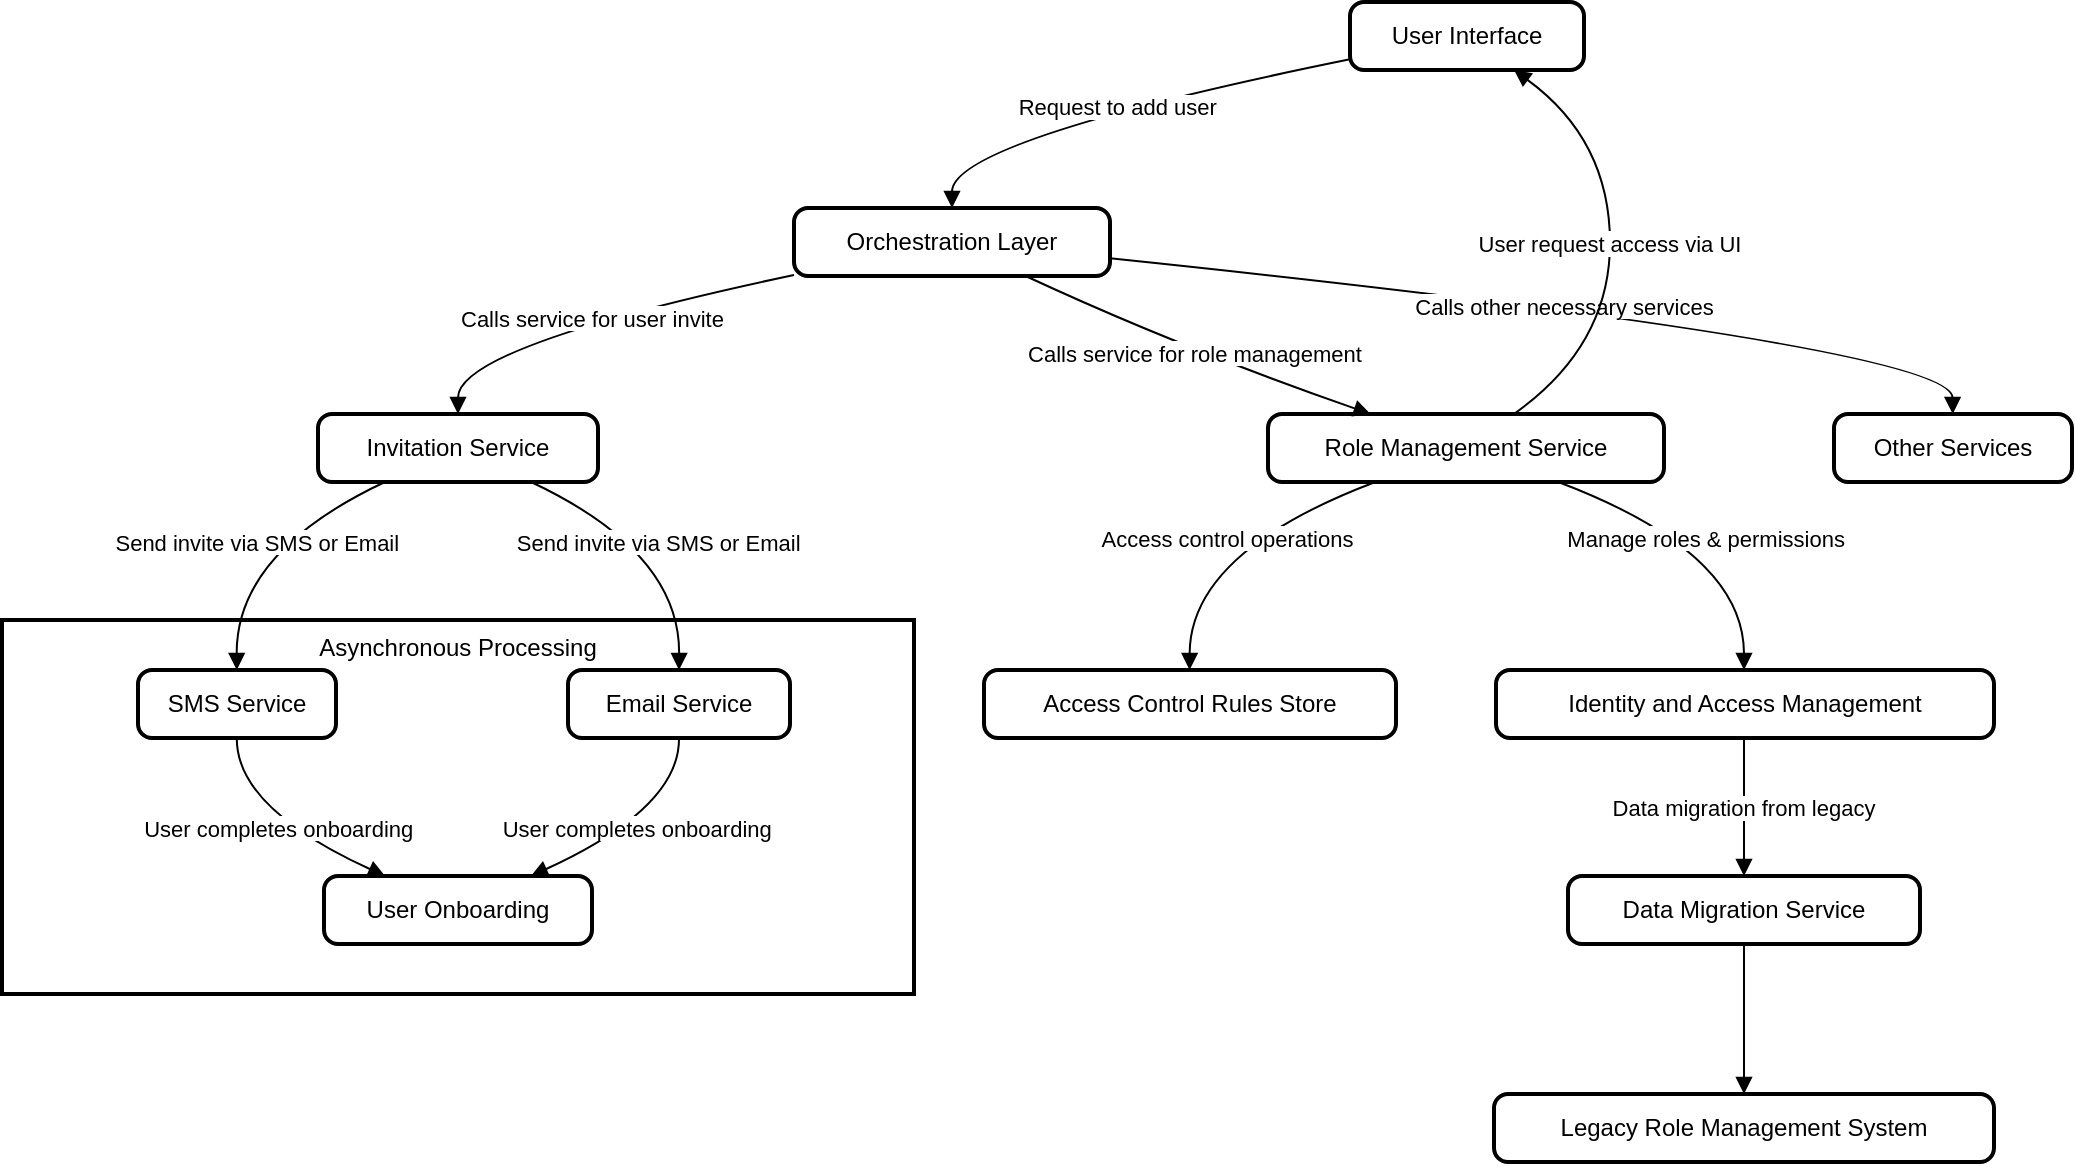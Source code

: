 <mxfile version="24.0.8" type="github">
  <diagram name="Page-1" id="u-Xz7IK_sM0vWQUWLeAe">
    <mxGraphModel dx="2954" dy="1098" grid="1" gridSize="10" guides="1" tooltips="1" connect="1" arrows="1" fold="1" page="1" pageScale="1" pageWidth="850" pageHeight="1100" math="0" shadow="0">
      <root>
        <mxCell id="0" />
        <mxCell id="1" parent="0" />
        <mxCell id="qfTNhr1FkpP1bmgmYpna-1" value="Asynchronous Processing" style="whiteSpace=wrap;strokeWidth=2;verticalAlign=top;" vertex="1" parent="1">
          <mxGeometry x="20" y="361" width="456" height="187" as="geometry" />
        </mxCell>
        <mxCell id="qfTNhr1FkpP1bmgmYpna-2" value="SMS Service" style="rounded=1;absoluteArcSize=1;arcSize=14;whiteSpace=wrap;strokeWidth=2;" vertex="1" parent="1">
          <mxGeometry x="88" y="386" width="99" height="34" as="geometry" />
        </mxCell>
        <mxCell id="qfTNhr1FkpP1bmgmYpna-3" value="Email Service" style="rounded=1;absoluteArcSize=1;arcSize=14;whiteSpace=wrap;strokeWidth=2;" vertex="1" parent="1">
          <mxGeometry x="303" y="386" width="111" height="34" as="geometry" />
        </mxCell>
        <mxCell id="qfTNhr1FkpP1bmgmYpna-4" value="User Onboarding" style="rounded=1;absoluteArcSize=1;arcSize=14;whiteSpace=wrap;strokeWidth=2;" vertex="1" parent="1">
          <mxGeometry x="181" y="489" width="134" height="34" as="geometry" />
        </mxCell>
        <mxCell id="qfTNhr1FkpP1bmgmYpna-5" value="User Interface" style="rounded=1;absoluteArcSize=1;arcSize=14;whiteSpace=wrap;strokeWidth=2;" vertex="1" parent="1">
          <mxGeometry x="694" y="52" width="117" height="34" as="geometry" />
        </mxCell>
        <mxCell id="qfTNhr1FkpP1bmgmYpna-6" value="Orchestration Layer" style="rounded=1;absoluteArcSize=1;arcSize=14;whiteSpace=wrap;strokeWidth=2;" vertex="1" parent="1">
          <mxGeometry x="416" y="155" width="158" height="34" as="geometry" />
        </mxCell>
        <mxCell id="qfTNhr1FkpP1bmgmYpna-7" value="Invitation Service" style="rounded=1;absoluteArcSize=1;arcSize=14;whiteSpace=wrap;strokeWidth=2;" vertex="1" parent="1">
          <mxGeometry x="178" y="258" width="140" height="34" as="geometry" />
        </mxCell>
        <mxCell id="qfTNhr1FkpP1bmgmYpna-8" value="Role Management Service" style="rounded=1;absoluteArcSize=1;arcSize=14;whiteSpace=wrap;strokeWidth=2;" vertex="1" parent="1">
          <mxGeometry x="653" y="258" width="198" height="34" as="geometry" />
        </mxCell>
        <mxCell id="qfTNhr1FkpP1bmgmYpna-9" value="Other Services" style="rounded=1;absoluteArcSize=1;arcSize=14;whiteSpace=wrap;strokeWidth=2;" vertex="1" parent="1">
          <mxGeometry x="936" y="258" width="119" height="34" as="geometry" />
        </mxCell>
        <mxCell id="qfTNhr1FkpP1bmgmYpna-10" value="Identity and Access Management" style="rounded=1;absoluteArcSize=1;arcSize=14;whiteSpace=wrap;strokeWidth=2;" vertex="1" parent="1">
          <mxGeometry x="767" y="386" width="249" height="34" as="geometry" />
        </mxCell>
        <mxCell id="qfTNhr1FkpP1bmgmYpna-11" value="Data Migration Service" style="rounded=1;absoluteArcSize=1;arcSize=14;whiteSpace=wrap;strokeWidth=2;" vertex="1" parent="1">
          <mxGeometry x="803" y="489" width="176" height="34" as="geometry" />
        </mxCell>
        <mxCell id="qfTNhr1FkpP1bmgmYpna-12" value="Legacy Role Management System" style="rounded=1;absoluteArcSize=1;arcSize=14;whiteSpace=wrap;strokeWidth=2;" vertex="1" parent="1">
          <mxGeometry x="766" y="598" width="250" height="34" as="geometry" />
        </mxCell>
        <mxCell id="qfTNhr1FkpP1bmgmYpna-13" value="Access Control Rules Store" style="rounded=1;absoluteArcSize=1;arcSize=14;whiteSpace=wrap;strokeWidth=2;" vertex="1" parent="1">
          <mxGeometry x="511" y="386" width="206" height="34" as="geometry" />
        </mxCell>
        <mxCell id="qfTNhr1FkpP1bmgmYpna-14" value="Request to add user" style="curved=1;startArrow=none;endArrow=block;exitX=-0.003;exitY=0.845;entryX=0.5;entryY=0;rounded=0;" edge="1" parent="1" source="qfTNhr1FkpP1bmgmYpna-5" target="qfTNhr1FkpP1bmgmYpna-6">
          <mxGeometry relative="1" as="geometry">
            <Array as="points">
              <mxPoint x="495" y="121" />
            </Array>
          </mxGeometry>
        </mxCell>
        <mxCell id="qfTNhr1FkpP1bmgmYpna-15" value="Calls service for user invite" style="curved=1;startArrow=none;endArrow=block;exitX=-0.0;exitY=0.985;entryX=0.5;entryY=0;rounded=0;" edge="1" parent="1" source="qfTNhr1FkpP1bmgmYpna-6" target="qfTNhr1FkpP1bmgmYpna-7">
          <mxGeometry relative="1" as="geometry">
            <Array as="points">
              <mxPoint x="248" y="224" />
            </Array>
          </mxGeometry>
        </mxCell>
        <mxCell id="qfTNhr1FkpP1bmgmYpna-16" value="Calls service for role management" style="curved=1;startArrow=none;endArrow=block;exitX=0.733;exitY=1;entryX=0.259;entryY=0;rounded=0;" edge="1" parent="1" source="qfTNhr1FkpP1bmgmYpna-6" target="qfTNhr1FkpP1bmgmYpna-8">
          <mxGeometry relative="1" as="geometry">
            <Array as="points">
              <mxPoint x="607" y="224" />
            </Array>
          </mxGeometry>
        </mxCell>
        <mxCell id="qfTNhr1FkpP1bmgmYpna-17" value="Calls other necessary services" style="curved=1;startArrow=none;endArrow=block;exitX=1.0;exitY=0.739;entryX=0.499;entryY=0;rounded=0;" edge="1" parent="1" source="qfTNhr1FkpP1bmgmYpna-6" target="qfTNhr1FkpP1bmgmYpna-9">
          <mxGeometry relative="1" as="geometry">
            <Array as="points">
              <mxPoint x="995" y="224" />
            </Array>
          </mxGeometry>
        </mxCell>
        <mxCell id="qfTNhr1FkpP1bmgmYpna-18" value="Send invite via SMS or Email" style="curved=1;startArrow=none;endArrow=block;exitX=0.239;exitY=1;entryX=0.499;entryY=0;rounded=0;" edge="1" parent="1" source="qfTNhr1FkpP1bmgmYpna-7" target="qfTNhr1FkpP1bmgmYpna-2">
          <mxGeometry relative="1" as="geometry">
            <Array as="points">
              <mxPoint x="137" y="327" />
            </Array>
          </mxGeometry>
        </mxCell>
        <mxCell id="qfTNhr1FkpP1bmgmYpna-19" value="Send invite via SMS or Email" style="curved=1;startArrow=none;endArrow=block;exitX=0.761;exitY=1;entryX=0.5;entryY=0;rounded=0;" edge="1" parent="1" source="qfTNhr1FkpP1bmgmYpna-7" target="qfTNhr1FkpP1bmgmYpna-3">
          <mxGeometry relative="1" as="geometry">
            <Array as="points">
              <mxPoint x="359" y="327" />
            </Array>
          </mxGeometry>
        </mxCell>
        <mxCell id="qfTNhr1FkpP1bmgmYpna-20" value="User completes onboarding" style="curved=1;startArrow=none;endArrow=block;exitX=0.499;exitY=1;entryX=0.228;entryY=0;rounded=0;" edge="1" parent="1" source="qfTNhr1FkpP1bmgmYpna-2" target="qfTNhr1FkpP1bmgmYpna-4">
          <mxGeometry relative="1" as="geometry">
            <Array as="points">
              <mxPoint x="137" y="455" />
            </Array>
          </mxGeometry>
        </mxCell>
        <mxCell id="qfTNhr1FkpP1bmgmYpna-21" value="User completes onboarding" style="curved=1;startArrow=none;endArrow=block;exitX=0.5;exitY=1;entryX=0.772;entryY=0;rounded=0;" edge="1" parent="1" source="qfTNhr1FkpP1bmgmYpna-3" target="qfTNhr1FkpP1bmgmYpna-4">
          <mxGeometry relative="1" as="geometry">
            <Array as="points">
              <mxPoint x="359" y="455" />
            </Array>
          </mxGeometry>
        </mxCell>
        <mxCell id="qfTNhr1FkpP1bmgmYpna-22" value="Manage roles &amp; permissions" style="curved=1;startArrow=none;endArrow=block;exitX=0.733;exitY=1;entryX=0.498;entryY=0;rounded=0;" edge="1" parent="1" source="qfTNhr1FkpP1bmgmYpna-8" target="qfTNhr1FkpP1bmgmYpna-10">
          <mxGeometry relative="1" as="geometry">
            <Array as="points">
              <mxPoint x="891" y="327" />
            </Array>
          </mxGeometry>
        </mxCell>
        <mxCell id="qfTNhr1FkpP1bmgmYpna-23" value="Data migration from legacy" style="curved=1;startArrow=none;endArrow=block;exitX=0.498;exitY=1;entryX=0.5;entryY=0;rounded=0;" edge="1" parent="1" source="qfTNhr1FkpP1bmgmYpna-10" target="qfTNhr1FkpP1bmgmYpna-11">
          <mxGeometry relative="1" as="geometry">
            <Array as="points" />
          </mxGeometry>
        </mxCell>
        <mxCell id="qfTNhr1FkpP1bmgmYpna-24" value="" style="curved=1;startArrow=none;endArrow=block;exitX=0.5;exitY=1;entryX=0.5;entryY=0;rounded=0;" edge="1" parent="1" source="qfTNhr1FkpP1bmgmYpna-11" target="qfTNhr1FkpP1bmgmYpna-12">
          <mxGeometry relative="1" as="geometry">
            <Array as="points" />
          </mxGeometry>
        </mxCell>
        <mxCell id="qfTNhr1FkpP1bmgmYpna-25" value="Access control operations" style="curved=1;startArrow=none;endArrow=block;exitX=0.271;exitY=1;entryX=0.499;entryY=0;rounded=0;" edge="1" parent="1" source="qfTNhr1FkpP1bmgmYpna-8" target="qfTNhr1FkpP1bmgmYpna-13">
          <mxGeometry relative="1" as="geometry">
            <Array as="points">
              <mxPoint x="614" y="327" />
            </Array>
          </mxGeometry>
        </mxCell>
        <mxCell id="qfTNhr1FkpP1bmgmYpna-26" value="User request access via UI" style="curved=1;startArrow=none;endArrow=block;exitX=0.621;exitY=0;entryX=0.701;entryY=1;rounded=0;" edge="1" parent="1" source="qfTNhr1FkpP1bmgmYpna-8" target="qfTNhr1FkpP1bmgmYpna-5">
          <mxGeometry relative="1" as="geometry">
            <Array as="points">
              <mxPoint x="824" y="224" />
              <mxPoint x="824" y="121" />
            </Array>
          </mxGeometry>
        </mxCell>
      </root>
    </mxGraphModel>
  </diagram>
</mxfile>
